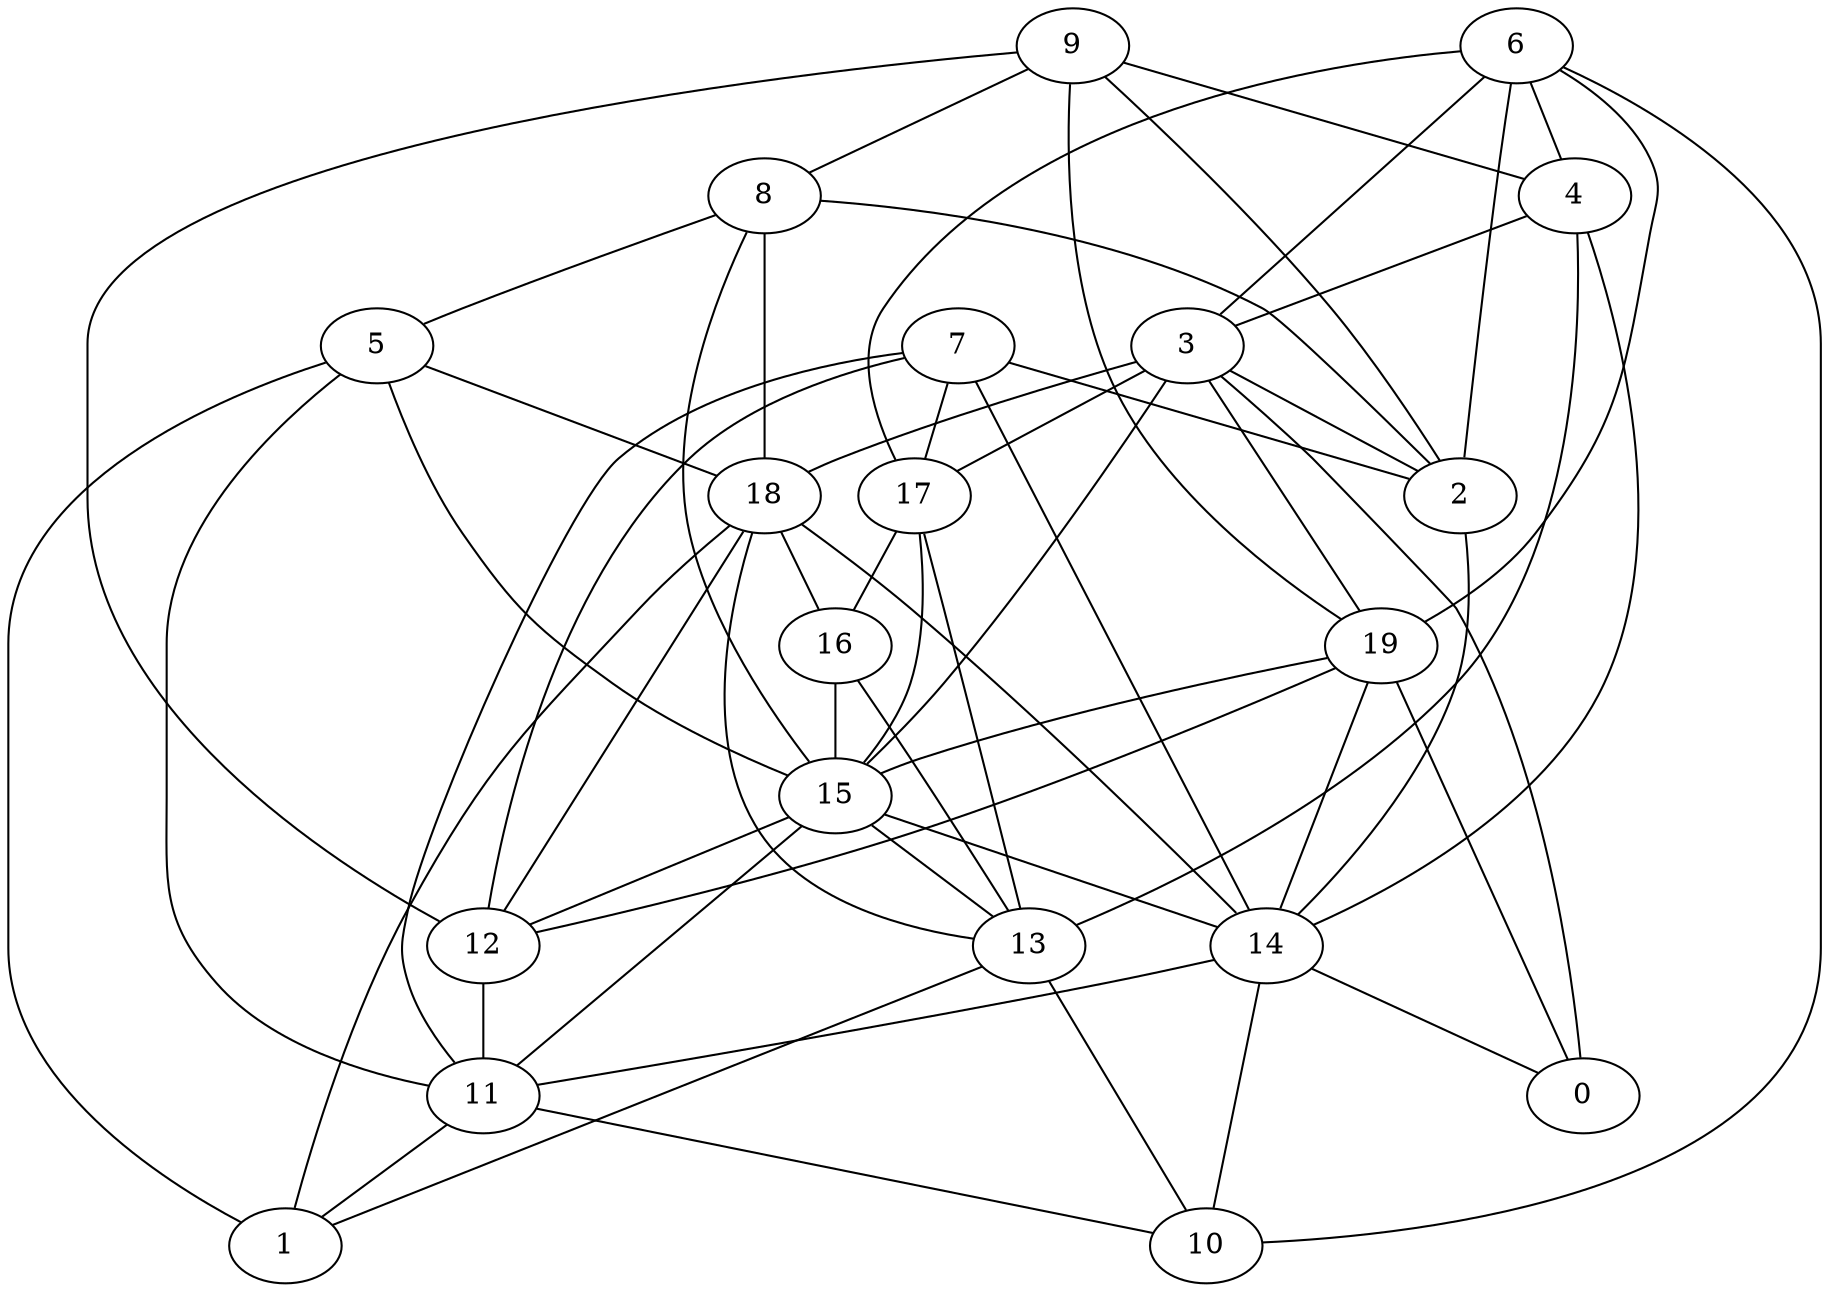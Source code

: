 digraph GG_graph {

subgraph G_graph {
edge [color = black]
"12" -> "11" [dir = none]
"9" -> "4" [dir = none]
"9" -> "12" [dir = none]
"5" -> "18" [dir = none]
"5" -> "1" [dir = none]
"8" -> "15" [dir = none]
"8" -> "18" [dir = none]
"8" -> "5" [dir = none]
"3" -> "2" [dir = none]
"3" -> "19" [dir = none]
"3" -> "15" [dir = none]
"16" -> "13" [dir = none]
"16" -> "15" [dir = none]
"13" -> "1" [dir = none]
"15" -> "13" [dir = none]
"15" -> "14" [dir = none]
"15" -> "12" [dir = none]
"18" -> "13" [dir = none]
"18" -> "14" [dir = none]
"18" -> "12" [dir = none]
"11" -> "1" [dir = none]
"11" -> "10" [dir = none]
"19" -> "0" [dir = none]
"19" -> "14" [dir = none]
"19" -> "12" [dir = none]
"6" -> "10" [dir = none]
"6" -> "3" [dir = none]
"6" -> "17" [dir = none]
"17" -> "16" [dir = none]
"7" -> "12" [dir = none]
"7" -> "14" [dir = none]
"7" -> "11" [dir = none]
"7" -> "2" [dir = none]
"14" -> "11" [dir = none]
"14" -> "10" [dir = none]
"14" -> "0" [dir = none]
"4" -> "14" [dir = none]
"4" -> "3" [dir = none]
"19" -> "15" [dir = none]
"9" -> "2" [dir = none]
"6" -> "4" [dir = none]
"2" -> "14" [dir = none]
"8" -> "2" [dir = none]
"9" -> "19" [dir = none]
"18" -> "1" [dir = none]
"5" -> "11" [dir = none]
"17" -> "15" [dir = none]
"18" -> "16" [dir = none]
"15" -> "11" [dir = none]
"4" -> "13" [dir = none]
"9" -> "8" [dir = none]
"6" -> "19" [dir = none]
"17" -> "13" [dir = none]
"3" -> "18" [dir = none]
"13" -> "10" [dir = none]
"3" -> "17" [dir = none]
"6" -> "2" [dir = none]
"3" -> "0" [dir = none]
"5" -> "15" [dir = none]
"7" -> "17" [dir = none]
}

}
